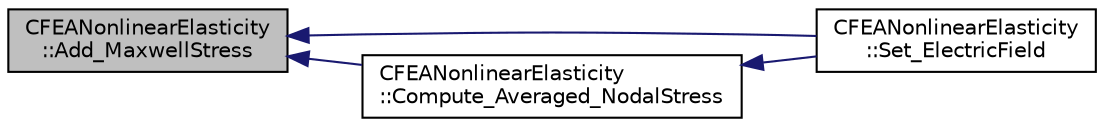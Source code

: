 digraph "CFEANonlinearElasticity::Add_MaxwellStress"
{
  edge [fontname="Helvetica",fontsize="10",labelfontname="Helvetica",labelfontsize="10"];
  node [fontname="Helvetica",fontsize="10",shape=record];
  rankdir="LR";
  Node22 [label="CFEANonlinearElasticity\l::Add_MaxwellStress",height=0.2,width=0.4,color="black", fillcolor="grey75", style="filled", fontcolor="black"];
  Node22 -> Node23 [dir="back",color="midnightblue",fontsize="10",style="solid",fontname="Helvetica"];
  Node23 [label="CFEANonlinearElasticity\l::Set_ElectricField",height=0.2,width=0.4,color="black", fillcolor="white", style="filled",URL="$class_c_f_e_a_nonlinear_elasticity.html#a96b3b63c3a15e622116f747c6a03ab89",tooltip="Set element electric field. "];
  Node22 -> Node24 [dir="back",color="midnightblue",fontsize="10",style="solid",fontname="Helvetica"];
  Node24 [label="CFEANonlinearElasticity\l::Compute_Averaged_NodalStress",height=0.2,width=0.4,color="black", fillcolor="white", style="filled",URL="$class_c_f_e_a_nonlinear_elasticity.html#a07bc84d420b04c530d1c3240e8014e53",tooltip="Compute averaged nodal stresses (for post processing). "];
  Node24 -> Node23 [dir="back",color="midnightblue",fontsize="10",style="solid",fontname="Helvetica"];
}
